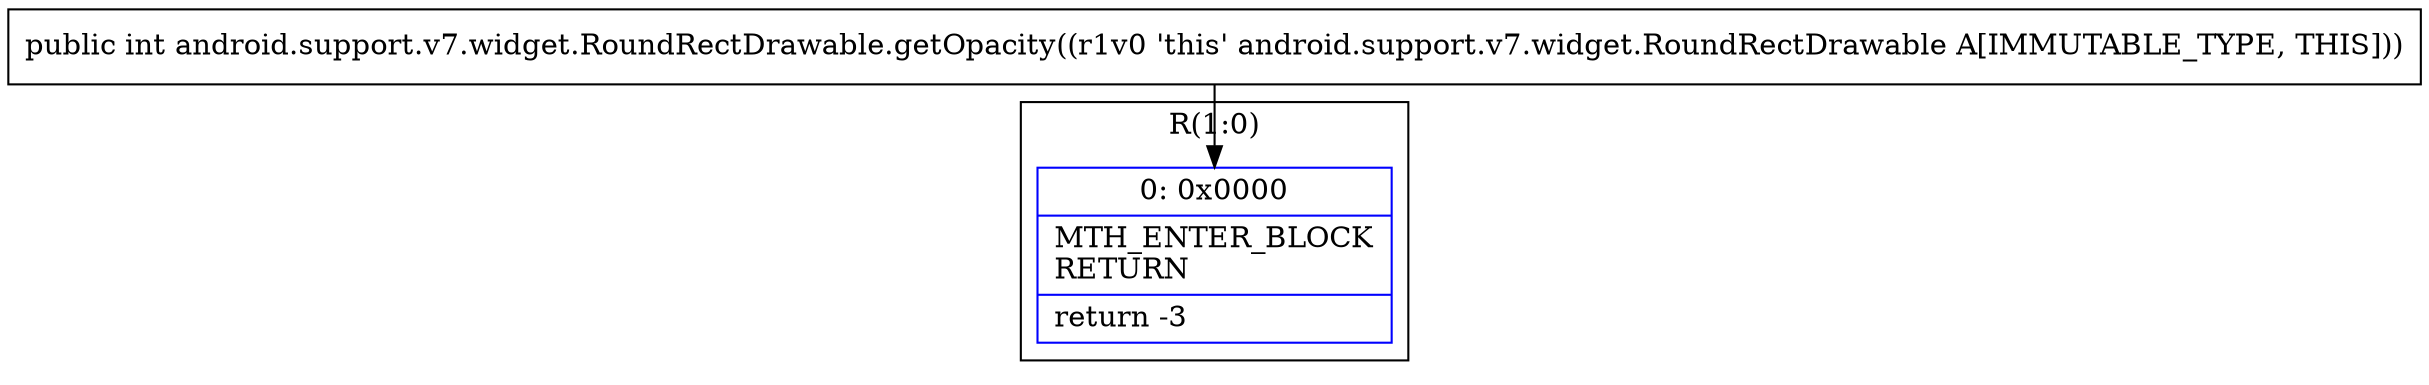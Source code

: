 digraph "CFG forandroid.support.v7.widget.RoundRectDrawable.getOpacity()I" {
subgraph cluster_Region_1896829204 {
label = "R(1:0)";
node [shape=record,color=blue];
Node_0 [shape=record,label="{0\:\ 0x0000|MTH_ENTER_BLOCK\lRETURN\l|return \-3\l}"];
}
MethodNode[shape=record,label="{public int android.support.v7.widget.RoundRectDrawable.getOpacity((r1v0 'this' android.support.v7.widget.RoundRectDrawable A[IMMUTABLE_TYPE, THIS])) }"];
MethodNode -> Node_0;
}

